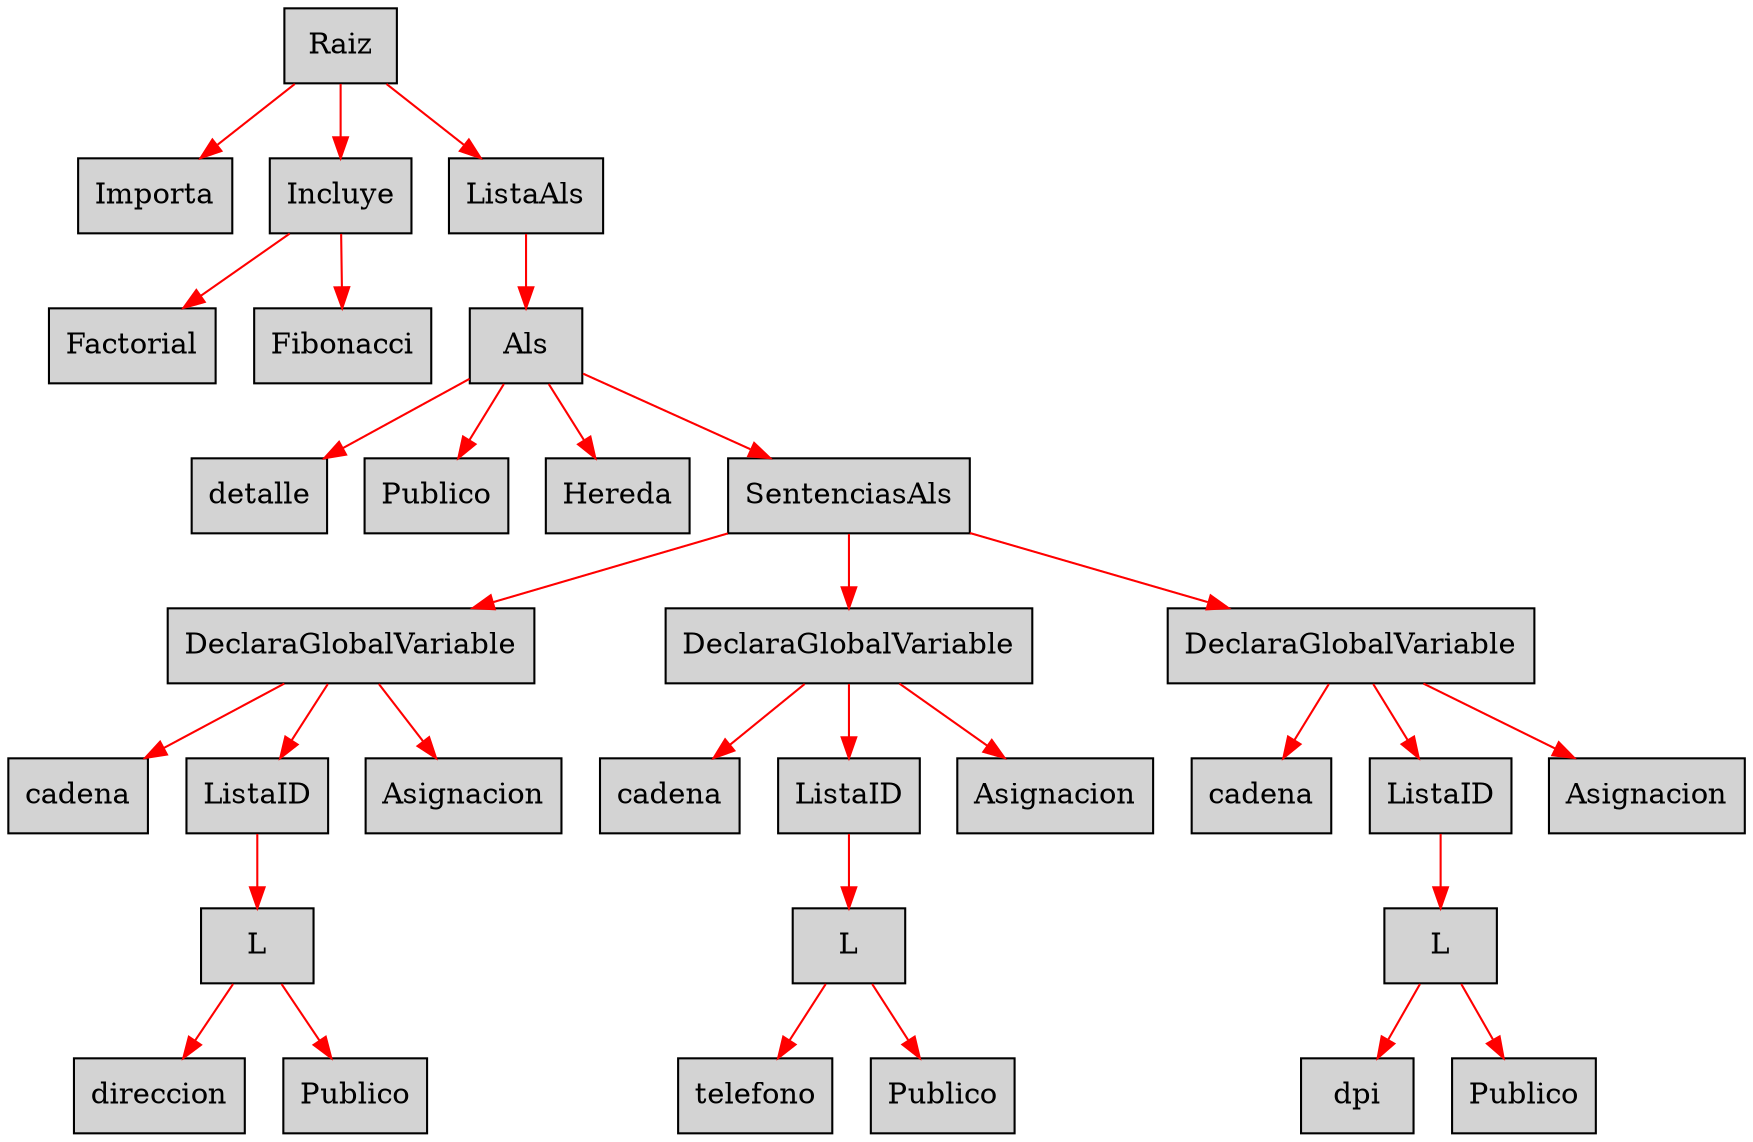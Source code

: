 digraph G {node[shape=box, style=filled]; edge[color=red]
node73881854[label="Raiz"];
 node73881854->node1153094433;node1153094433[label="Importa"];
 node73881854->node292623382;node292623382[label="Incluye"];
 node292623382->node345980660;node345980660[label="Factorial"];
 node292623382->node713110577;node713110577[label="Fibonacci"];
 node73881854->node942725531;node942725531[label="ListaAls"];
 node942725531->node561556271;node561556271[label="Als"];
 node561556271->node1291667818;node1291667818[label="detalle"];
 node561556271->node1870584952;node1870584952[label="Publico"];
 node561556271->node1362902029;node1362902029[label="Hereda"];
 node561556271->node897172694;node897172694[label="SentenciasAls"];
 node897172694->node325676298;node325676298[label="DeclaraGlobalVariable"];
 node325676298->node183369219;node183369219[label="cadena"];
 node325676298->node981559047;node981559047[label="ListaID"];
 node981559047->node1092963317;node1092963317[label="L"];
 node1092963317->node435974118;node435974118[label="direccion"];
 node1092963317->node2080675644;node2080675644[label="Publico"];
 node325676298->node1301049060;node1301049060[label="Asignacion"];
 node897172694->node639495747;node639495747[label="DeclaraGlobalVariable"];
 node639495747->node1550071353;node1550071353[label="cadena"];
 node639495747->node67233790;node67233790[label="ListaID"];
 node67233790->node710169300;node710169300[label="L"];
 node710169300->node1676860971;node1676860971[label="telefono"];
 node710169300->node517667218;node517667218[label="Publico"];
 node639495747->node368034720;node368034720[label="Asignacion"];
 node897172694->node489021755;node489021755[label="DeclaraGlobalVariable"];
 node489021755->node1758689074;node1758689074[label="cadena"];
 node489021755->node562824659;node562824659[label="ListaID"];
 node562824659->node1251291265;node1251291265[label="L"];
 node1251291265->node2014002385;node2014002385[label="dpi"];
 node1251291265->node194166277;node194166277[label="Publico"];
 node489021755->node1248956473;node1248956473[label="Asignacion"];

}
